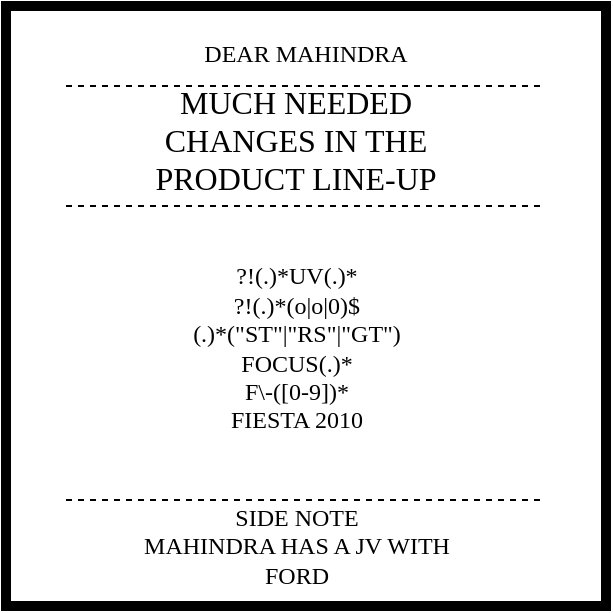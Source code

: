<mxfile version="12.1.3" type="device" pages="1"><diagram id="dX7Dphyso45SB9-RoEhv" name="Page-1"><mxGraphModel dx="743" dy="442" grid="1" gridSize="10" guides="1" tooltips="1" connect="1" arrows="1" fold="1" page="1" pageScale="1" pageWidth="827" pageHeight="1169" math="0" shadow="0"><root><mxCell id="0"/><mxCell id="1" parent="0"/><mxCell id="nfxZPmU7g6QgWNAvG-ER-2" value="" style="whiteSpace=wrap;html=1;aspect=fixed;strokeWidth=5;" parent="1" vertex="1"><mxGeometry x="210" y="90" width="300" height="300" as="geometry"/></mxCell><mxCell id="nfxZPmU7g6QgWNAvG-ER-3" value="DEAR MAHINDRA" style="text;html=1;strokeColor=none;fillColor=none;align=center;verticalAlign=middle;whiteSpace=wrap;rounded=0;fontFamily=xkcd;" parent="1" vertex="1"><mxGeometry x="265" y="104" width="190" height="20" as="geometry"/></mxCell><mxCell id="nfxZPmU7g6QgWNAvG-ER-4" value="&lt;font style=&quot;font-size: 16px&quot;&gt;MUCH NEEDED CHANGES IN THE PRODUCT LINE-UP&lt;/font&gt;" style="text;html=1;strokeColor=none;fillColor=none;align=center;verticalAlign=middle;whiteSpace=wrap;rounded=0;fontFamily=xkcd;" parent="1" vertex="1"><mxGeometry x="260" y="147" width="190" height="20" as="geometry"/></mxCell><mxCell id="nfxZPmU7g6QgWNAvG-ER-8" value="SIDE NOTE&lt;br&gt;MAHINDRA HAS A JV WITH FORD" style="text;html=1;strokeColor=none;fillColor=none;align=center;verticalAlign=middle;whiteSpace=wrap;rounded=0;fontFamily=xkcd;" parent="1" vertex="1"><mxGeometry x="262.5" y="350" width="185" height="20" as="geometry"/></mxCell><mxCell id="nfxZPmU7g6QgWNAvG-ER-10" value="" style="endArrow=none;dashed=1;html=1;fontFamily=xkcd;fontSize=15;" parent="1" edge="1"><mxGeometry width="50" height="50" relative="1" as="geometry"><mxPoint x="240" y="130" as="sourcePoint"/><mxPoint x="480" y="130" as="targetPoint"/></mxGeometry></mxCell><mxCell id="nfxZPmU7g6QgWNAvG-ER-11" value="" style="endArrow=none;dashed=1;html=1;fontFamily=xkcd;fontSize=15;" parent="1" edge="1"><mxGeometry width="50" height="50" relative="1" as="geometry"><mxPoint x="240" y="190" as="sourcePoint"/><mxPoint x="480" y="190" as="targetPoint"/></mxGeometry></mxCell><mxCell id="nfxZPmU7g6QgWNAvG-ER-12" value="" style="endArrow=none;dashed=1;html=1;fontFamily=xkcd;fontSize=15;" parent="1" edge="1"><mxGeometry width="50" height="50" relative="1" as="geometry"><mxPoint x="240" y="337" as="sourcePoint"/><mxPoint x="480" y="337" as="targetPoint"/></mxGeometry></mxCell><mxCell id="VKeetbDI7PYljNbfwlbf-2" value="&lt;font face=&quot;xkcd&quot;&gt;?!(.)*UV(.)*&lt;br&gt;?!(.)*(o|o|0)$&lt;br&gt;(.)*(&quot;ST&quot;|&quot;RS&quot;|&quot;GT&quot;)&lt;br&gt;FOCUS(.)*&lt;br&gt;F\-([0-9])*&lt;br&gt;FIESTA 2010&lt;br&gt;&lt;/font&gt;" style="text;html=1;strokeColor=none;fillColor=none;align=center;verticalAlign=middle;whiteSpace=wrap;rounded=0;" parent="1" vertex="1"><mxGeometry x="252.5" y="200.5" width="205" height="120" as="geometry"/></mxCell></root></mxGraphModel></diagram></mxfile>